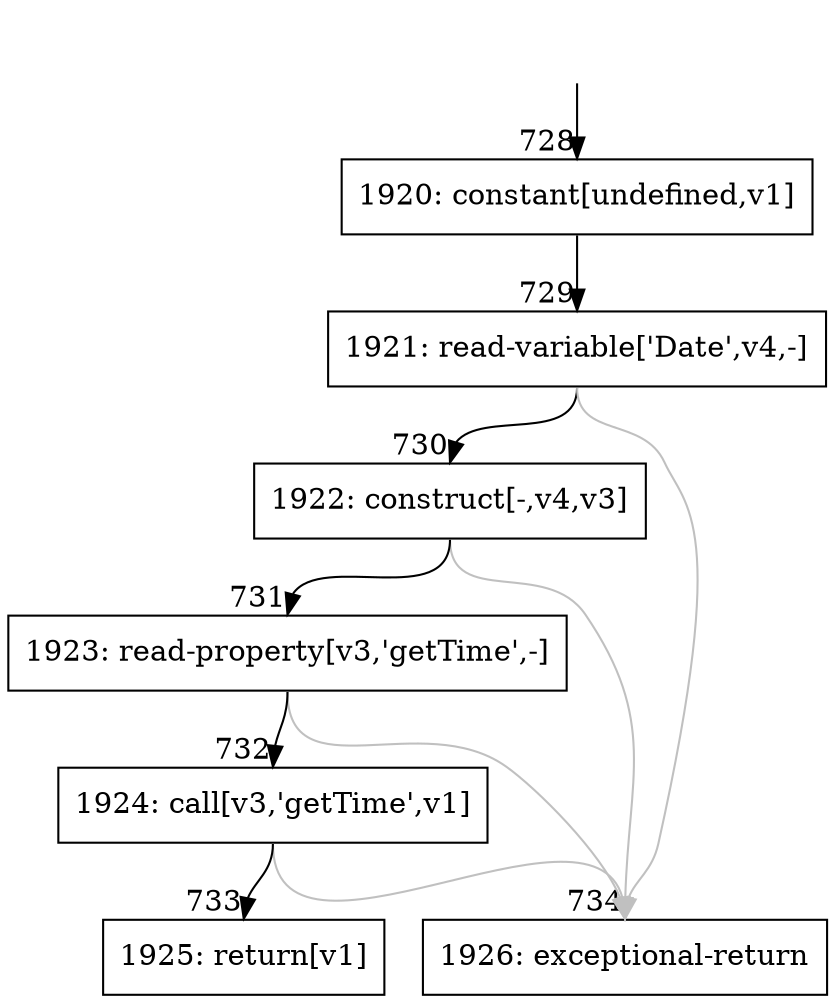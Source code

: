 digraph {
rankdir="TD"
BB_entry52[shape=none,label=""];
BB_entry52 -> BB728 [tailport=s, headport=n, headlabel="    728"]
BB728 [shape=record label="{1920: constant[undefined,v1]}" ] 
BB728 -> BB729 [tailport=s, headport=n, headlabel="      729"]
BB729 [shape=record label="{1921: read-variable['Date',v4,-]}" ] 
BB729 -> BB730 [tailport=s, headport=n, headlabel="      730"]
BB729 -> BB734 [tailport=s, headport=n, color=gray, headlabel="      734"]
BB730 [shape=record label="{1922: construct[-,v4,v3]}" ] 
BB730 -> BB731 [tailport=s, headport=n, headlabel="      731"]
BB730 -> BB734 [tailport=s, headport=n, color=gray]
BB731 [shape=record label="{1923: read-property[v3,'getTime',-]}" ] 
BB731 -> BB732 [tailport=s, headport=n, headlabel="      732"]
BB731 -> BB734 [tailport=s, headport=n, color=gray]
BB732 [shape=record label="{1924: call[v3,'getTime',v1]}" ] 
BB732 -> BB733 [tailport=s, headport=n, headlabel="      733"]
BB732 -> BB734 [tailport=s, headport=n, color=gray]
BB733 [shape=record label="{1925: return[v1]}" ] 
BB734 [shape=record label="{1926: exceptional-return}" ] 
}
